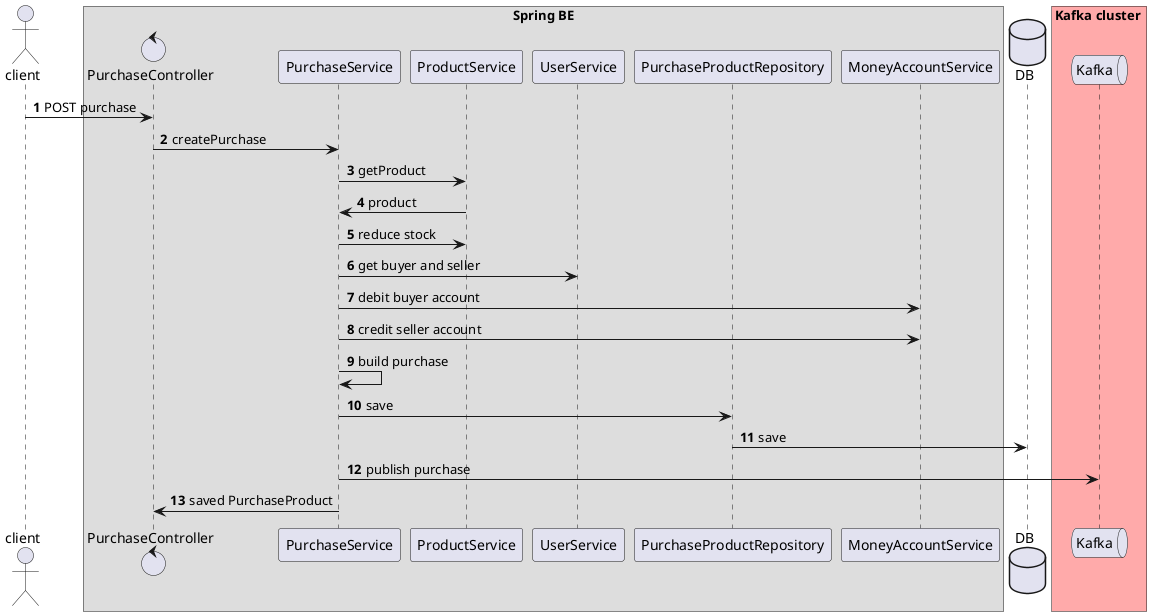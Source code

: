 @startuml
'https://plantuml.com/sequence-diagram

autonumber

actor client

box Spring BE
control PurchaseController
participant PurchaseService
participant ProductService
participant UserService
participant PurchaseProductRepository
participant MoneyAccountService


end box
database DB

box Kafka cluster #FFAAAA
queue Kafka
end box

client -> PurchaseController: POST purchase


PurchaseController -> PurchaseService: createPurchase
PurchaseService -> ProductService: getProduct
ProductService -> PurchaseService: product
PurchaseService -> ProductService: reduce stock
PurchaseService -> UserService: get buyer and seller

PurchaseService -> MoneyAccountService: debit buyer account
PurchaseService -> MoneyAccountService: credit seller account

PurchaseService -> PurchaseService: build purchase
PurchaseService -> PurchaseProductRepository: save

PurchaseProductRepository -> DB: save

PurchaseService -> Kafka: publish purchase

PurchaseService -> PurchaseController: saved PurchaseProduct

@enduml